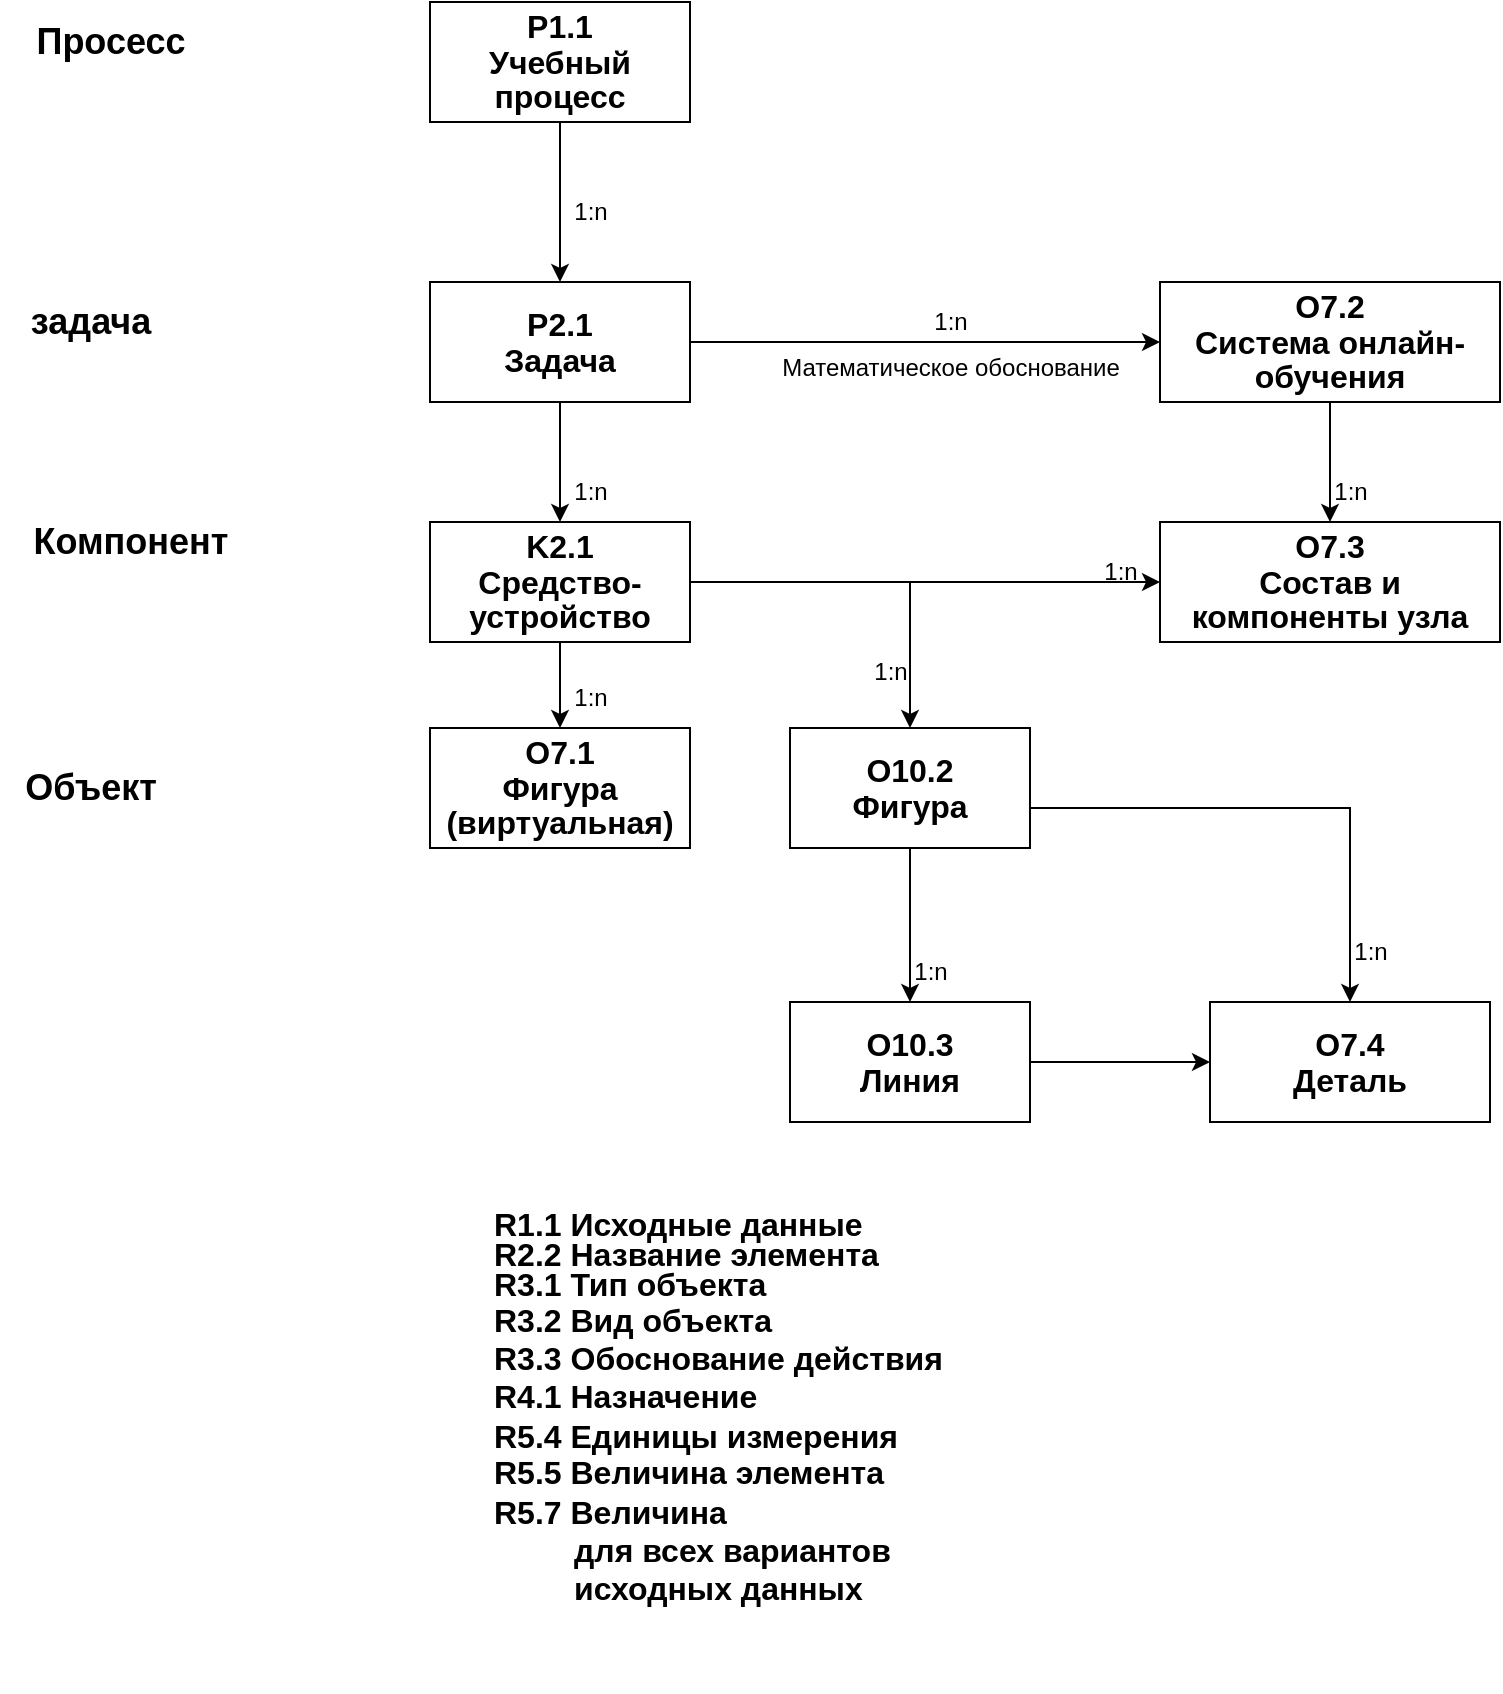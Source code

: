 <mxfile version="27.0.3">
  <diagram name="Page-1" id="8krlojRuD5WrmD5kMqza">
    <mxGraphModel dx="568" dy="689" grid="1" gridSize="10" guides="1" tooltips="1" connect="1" arrows="1" fold="1" page="1" pageScale="1" pageWidth="827" pageHeight="1169" math="0" shadow="0">
      <root>
        <mxCell id="0" />
        <mxCell id="1" parent="0" />
        <mxCell id="gi-I5en-eRK9dhFBFpVk-24" value="" style="edgeStyle=orthogonalEdgeStyle;rounded=0;orthogonalLoop=1;jettySize=auto;html=1;" edge="1" parent="1" source="gi-I5en-eRK9dhFBFpVk-21" target="gi-I5en-eRK9dhFBFpVk-23">
          <mxGeometry relative="1" as="geometry" />
        </mxCell>
        <mxCell id="gi-I5en-eRK9dhFBFpVk-21" value="&lt;b&gt;&lt;span style=&quot;font-size:12.0pt;line-height:107%;&lt;br/&gt;font-family:&amp;quot;Times New Roman&amp;quot;,serif;mso-fareast-font-family:&amp;quot;Times New Roman&amp;quot;;&lt;br/&gt;mso-ansi-language:RU;mso-fareast-language:RU;mso-bidi-language:AR-SA&quot;&gt;P1.1&lt;br/&gt;Учебный процесс&lt;/span&gt;&lt;/b&gt;" style="rounded=0;whiteSpace=wrap;html=1;" vertex="1" parent="1">
          <mxGeometry x="220" y="180" width="130" height="60" as="geometry" />
        </mxCell>
        <mxCell id="gi-I5en-eRK9dhFBFpVk-22" value="&lt;font style=&quot;font-size: 18px;&quot;&gt;&lt;b&gt;Просесс&lt;/b&gt;&lt;/font&gt;" style="text;html=1;align=center;verticalAlign=middle;resizable=0;points=[];autosize=1;strokeColor=none;fillColor=none;" vertex="1" parent="1">
          <mxGeometry x="10" y="180" width="100" height="40" as="geometry" />
        </mxCell>
        <mxCell id="gi-I5en-eRK9dhFBFpVk-35" style="edgeStyle=orthogonalEdgeStyle;rounded=0;orthogonalLoop=1;jettySize=auto;html=1;exitX=1;exitY=0.5;exitDx=0;exitDy=0;entryX=0;entryY=0.5;entryDx=0;entryDy=0;" edge="1" parent="1" source="gi-I5en-eRK9dhFBFpVk-23" target="gi-I5en-eRK9dhFBFpVk-26">
          <mxGeometry relative="1" as="geometry" />
        </mxCell>
        <mxCell id="gi-I5en-eRK9dhFBFpVk-36" style="edgeStyle=orthogonalEdgeStyle;rounded=0;orthogonalLoop=1;jettySize=auto;html=1;exitX=0.5;exitY=1;exitDx=0;exitDy=0;entryX=0.5;entryY=0;entryDx=0;entryDy=0;" edge="1" parent="1" source="gi-I5en-eRK9dhFBFpVk-23" target="gi-I5en-eRK9dhFBFpVk-25">
          <mxGeometry relative="1" as="geometry" />
        </mxCell>
        <mxCell id="gi-I5en-eRK9dhFBFpVk-23" value="&lt;b&gt;&lt;span style=&quot;font-size:12.0pt;line-height:107%;&lt;br/&gt;font-family:&amp;quot;Times New Roman&amp;quot;,serif;mso-fareast-font-family:&amp;quot;Times New Roman&amp;quot;;&lt;br/&gt;mso-ansi-language:RU;mso-fareast-language:RU;mso-bidi-language:AR-SA&quot;&gt;P2.1&lt;br/&gt;Задача&lt;/span&gt;&lt;/b&gt;" style="whiteSpace=wrap;html=1;rounded=0;" vertex="1" parent="1">
          <mxGeometry x="220" y="320" width="130" height="60" as="geometry" />
        </mxCell>
        <mxCell id="gi-I5en-eRK9dhFBFpVk-37" style="edgeStyle=orthogonalEdgeStyle;rounded=0;orthogonalLoop=1;jettySize=auto;html=1;exitX=1;exitY=0.5;exitDx=0;exitDy=0;entryX=0;entryY=0.5;entryDx=0;entryDy=0;" edge="1" parent="1" source="gi-I5en-eRK9dhFBFpVk-25" target="gi-I5en-eRK9dhFBFpVk-29">
          <mxGeometry relative="1" as="geometry" />
        </mxCell>
        <mxCell id="gi-I5en-eRK9dhFBFpVk-39" style="edgeStyle=orthogonalEdgeStyle;rounded=0;orthogonalLoop=1;jettySize=auto;html=1;exitX=0.5;exitY=1;exitDx=0;exitDy=0;entryX=0.5;entryY=0;entryDx=0;entryDy=0;" edge="1" parent="1" source="gi-I5en-eRK9dhFBFpVk-25" target="gi-I5en-eRK9dhFBFpVk-27">
          <mxGeometry relative="1" as="geometry" />
        </mxCell>
        <mxCell id="gi-I5en-eRK9dhFBFpVk-40" style="edgeStyle=orthogonalEdgeStyle;rounded=0;orthogonalLoop=1;jettySize=auto;html=1;exitX=1;exitY=0.5;exitDx=0;exitDy=0;entryX=0.5;entryY=0;entryDx=0;entryDy=0;" edge="1" parent="1" source="gi-I5en-eRK9dhFBFpVk-25" target="gi-I5en-eRK9dhFBFpVk-28">
          <mxGeometry relative="1" as="geometry" />
        </mxCell>
        <mxCell id="gi-I5en-eRK9dhFBFpVk-25" value="&lt;b&gt;&lt;span style=&quot;font-size:12.0pt;line-height:107%;&lt;br/&gt;font-family:&amp;quot;Times New Roman&amp;quot;,serif;mso-fareast-font-family:&amp;quot;Times New Roman&amp;quot;;&lt;br/&gt;mso-ansi-language:RU;mso-fareast-language:RU;mso-bidi-language:AR-SA&quot;&gt;K2.1&lt;br/&gt;Средство-устройство&lt;/span&gt;&lt;/b&gt;" style="rounded=0;whiteSpace=wrap;html=1;" vertex="1" parent="1">
          <mxGeometry x="220" y="440" width="130" height="60" as="geometry" />
        </mxCell>
        <mxCell id="gi-I5en-eRK9dhFBFpVk-38" style="edgeStyle=orthogonalEdgeStyle;rounded=0;orthogonalLoop=1;jettySize=auto;html=1;exitX=0.5;exitY=1;exitDx=0;exitDy=0;entryX=0.5;entryY=0;entryDx=0;entryDy=0;" edge="1" parent="1" source="gi-I5en-eRK9dhFBFpVk-26" target="gi-I5en-eRK9dhFBFpVk-29">
          <mxGeometry relative="1" as="geometry" />
        </mxCell>
        <mxCell id="gi-I5en-eRK9dhFBFpVk-26" value="&lt;b&gt;&lt;span style=&quot;font-size:12.0pt;line-height:107%;&lt;br/&gt;font-family:&amp;quot;Times New Roman&amp;quot;,serif;mso-fareast-font-family:&amp;quot;Times New Roman&amp;quot;;&lt;br/&gt;mso-ansi-language:RU;mso-fareast-language:RU;mso-bidi-language:AR-SA&quot;&gt;O7.2&lt;br/&gt;Система онлайн-обучения&lt;/span&gt;&lt;/b&gt;" style="rounded=0;whiteSpace=wrap;html=1;" vertex="1" parent="1">
          <mxGeometry x="585" y="320" width="170" height="60" as="geometry" />
        </mxCell>
        <mxCell id="gi-I5en-eRK9dhFBFpVk-27" value="&lt;b&gt;&lt;span style=&quot;font-size:12.0pt;line-height:107%;&lt;br/&gt;font-family:&amp;quot;Times New Roman&amp;quot;,serif;mso-fareast-font-family:&amp;quot;Times New Roman&amp;quot;;&lt;br/&gt;mso-ansi-language:RU;mso-fareast-language:RU;mso-bidi-language:AR-SA&quot;&gt;O7.1&lt;br/&gt;Фигура (виртуальная)&lt;/span&gt;&lt;/b&gt;" style="rounded=0;whiteSpace=wrap;html=1;" vertex="1" parent="1">
          <mxGeometry x="220" y="543" width="130" height="60" as="geometry" />
        </mxCell>
        <mxCell id="gi-I5en-eRK9dhFBFpVk-41" style="edgeStyle=orthogonalEdgeStyle;rounded=0;orthogonalLoop=1;jettySize=auto;html=1;exitX=0.5;exitY=1;exitDx=0;exitDy=0;entryX=0.5;entryY=0;entryDx=0;entryDy=0;" edge="1" parent="1" source="gi-I5en-eRK9dhFBFpVk-28" target="gi-I5en-eRK9dhFBFpVk-30">
          <mxGeometry relative="1" as="geometry" />
        </mxCell>
        <mxCell id="gi-I5en-eRK9dhFBFpVk-43" style="edgeStyle=orthogonalEdgeStyle;rounded=0;orthogonalLoop=1;jettySize=auto;html=1;exitX=1;exitY=0.5;exitDx=0;exitDy=0;entryX=0.5;entryY=0;entryDx=0;entryDy=0;" edge="1" parent="1" source="gi-I5en-eRK9dhFBFpVk-28" target="gi-I5en-eRK9dhFBFpVk-31">
          <mxGeometry relative="1" as="geometry">
            <Array as="points">
              <mxPoint x="520" y="583" />
              <mxPoint x="680" y="583" />
            </Array>
          </mxGeometry>
        </mxCell>
        <mxCell id="gi-I5en-eRK9dhFBFpVk-28" value="&lt;b&gt;&lt;span style=&quot;font-size:12.0pt;line-height:107%;&lt;br/&gt;font-family:&amp;quot;Times New Roman&amp;quot;,serif;mso-fareast-font-family:&amp;quot;Times New Roman&amp;quot;;&lt;br/&gt;mso-ansi-language:RU;mso-fareast-language:RU;mso-bidi-language:AR-SA&quot;&gt;O10.2&lt;br/&gt;Фигура&lt;/span&gt;&lt;/b&gt;" style="rounded=0;whiteSpace=wrap;html=1;" vertex="1" parent="1">
          <mxGeometry x="400" y="543" width="120" height="60" as="geometry" />
        </mxCell>
        <mxCell id="gi-I5en-eRK9dhFBFpVk-29" value="&lt;b&gt;&lt;span style=&quot;font-size:12.0pt;line-height:107%;&lt;br/&gt;font-family:&amp;quot;Times New Roman&amp;quot;,serif;mso-fareast-font-family:&amp;quot;Times New Roman&amp;quot;;&lt;br/&gt;mso-ansi-language:RU;mso-fareast-language:RU;mso-bidi-language:AR-SA&quot;&gt;O7.3&lt;br/&gt;Состав и компоненты узла&lt;/span&gt;&lt;/b&gt;" style="rounded=0;whiteSpace=wrap;html=1;" vertex="1" parent="1">
          <mxGeometry x="585" y="440" width="170" height="60" as="geometry" />
        </mxCell>
        <mxCell id="gi-I5en-eRK9dhFBFpVk-42" style="edgeStyle=orthogonalEdgeStyle;rounded=0;orthogonalLoop=1;jettySize=auto;html=1;exitX=1;exitY=0.5;exitDx=0;exitDy=0;entryX=0;entryY=0.5;entryDx=0;entryDy=0;" edge="1" parent="1" source="gi-I5en-eRK9dhFBFpVk-30" target="gi-I5en-eRK9dhFBFpVk-31">
          <mxGeometry relative="1" as="geometry" />
        </mxCell>
        <mxCell id="gi-I5en-eRK9dhFBFpVk-30" value="&lt;b&gt;&lt;span style=&quot;font-size:12.0pt;line-height:107%;&lt;br/&gt;font-family:&amp;quot;Times New Roman&amp;quot;,serif;mso-fareast-font-family:&amp;quot;Times New Roman&amp;quot;;&lt;br/&gt;mso-ansi-language:RU;mso-fareast-language:RU;mso-bidi-language:AR-SA&quot;&gt;O10.3&lt;br/&gt;Линия&lt;/span&gt;&lt;/b&gt;" style="rounded=0;whiteSpace=wrap;html=1;" vertex="1" parent="1">
          <mxGeometry x="400" y="680" width="120" height="60" as="geometry" />
        </mxCell>
        <mxCell id="gi-I5en-eRK9dhFBFpVk-31" value="&lt;b&gt;&lt;span style=&quot;font-size:12.0pt;line-height:107%;&lt;br/&gt;font-family:&amp;quot;Times New Roman&amp;quot;,serif;mso-fareast-font-family:&amp;quot;Times New Roman&amp;quot;;&lt;br/&gt;mso-ansi-language:RU;mso-fareast-language:RU;mso-bidi-language:AR-SA&quot;&gt;O7.4&lt;br/&gt;Деталь&lt;/span&gt;&lt;/b&gt;" style="rounded=0;whiteSpace=wrap;html=1;" vertex="1" parent="1">
          <mxGeometry x="610" y="680" width="140" height="60" as="geometry" />
        </mxCell>
        <mxCell id="gi-I5en-eRK9dhFBFpVk-32" value="&lt;font style=&quot;font-size: 18px;&quot;&gt;&lt;b&gt;задача&lt;/b&gt;&lt;/font&gt;" style="text;html=1;align=center;verticalAlign=middle;resizable=0;points=[];autosize=1;strokeColor=none;fillColor=none;" vertex="1" parent="1">
          <mxGeometry x="10" y="320" width="80" height="40" as="geometry" />
        </mxCell>
        <mxCell id="gi-I5en-eRK9dhFBFpVk-33" value="&lt;font style=&quot;font-size: 18px;&quot;&gt;&lt;b&gt;Компонент&lt;/b&gt;&lt;/font&gt;" style="text;html=1;align=center;verticalAlign=middle;resizable=0;points=[];autosize=1;strokeColor=none;fillColor=none;" vertex="1" parent="1">
          <mxGeometry x="10" y="430" width="120" height="40" as="geometry" />
        </mxCell>
        <mxCell id="gi-I5en-eRK9dhFBFpVk-34" value="&lt;font style=&quot;font-size: 18px;&quot;&gt;&lt;b&gt;Объект&lt;/b&gt;&lt;/font&gt;" style="text;html=1;align=center;verticalAlign=middle;resizable=0;points=[];autosize=1;strokeColor=none;fillColor=none;" vertex="1" parent="1">
          <mxGeometry x="5" y="553" width="90" height="40" as="geometry" />
        </mxCell>
        <mxCell id="gi-I5en-eRK9dhFBFpVk-44" value="1:n" style="text;html=1;align=center;verticalAlign=middle;resizable=0;points=[];autosize=1;strokeColor=none;fillColor=none;" vertex="1" parent="1">
          <mxGeometry x="280" y="270" width="40" height="30" as="geometry" />
        </mxCell>
        <mxCell id="gi-I5en-eRK9dhFBFpVk-45" value="1:n" style="text;html=1;align=center;verticalAlign=middle;resizable=0;points=[];autosize=1;strokeColor=none;fillColor=none;" vertex="1" parent="1">
          <mxGeometry x="280" y="410" width="40" height="30" as="geometry" />
        </mxCell>
        <mxCell id="gi-I5en-eRK9dhFBFpVk-46" value="1:n" style="text;html=1;align=center;verticalAlign=middle;resizable=0;points=[];autosize=1;strokeColor=none;fillColor=none;" vertex="1" parent="1">
          <mxGeometry x="460" y="325" width="40" height="30" as="geometry" />
        </mxCell>
        <mxCell id="gi-I5en-eRK9dhFBFpVk-47" value="Математическое обоснование" style="text;html=1;align=center;verticalAlign=middle;resizable=0;points=[];autosize=1;strokeColor=none;fillColor=none;" vertex="1" parent="1">
          <mxGeometry x="385" y="348" width="190" height="30" as="geometry" />
        </mxCell>
        <mxCell id="gi-I5en-eRK9dhFBFpVk-48" value="1:n" style="text;html=1;align=center;verticalAlign=middle;resizable=0;points=[];autosize=1;strokeColor=none;fillColor=none;" vertex="1" parent="1">
          <mxGeometry x="280" y="513" width="40" height="30" as="geometry" />
        </mxCell>
        <mxCell id="gi-I5en-eRK9dhFBFpVk-49" value="1:n" style="text;html=1;align=center;verticalAlign=middle;resizable=0;points=[];autosize=1;strokeColor=none;fillColor=none;" vertex="1" parent="1">
          <mxGeometry x="430" y="500" width="40" height="30" as="geometry" />
        </mxCell>
        <mxCell id="gi-I5en-eRK9dhFBFpVk-50" value="1:n" style="text;html=1;align=center;verticalAlign=middle;resizable=0;points=[];autosize=1;strokeColor=none;fillColor=none;" vertex="1" parent="1">
          <mxGeometry x="660" y="410" width="40" height="30" as="geometry" />
        </mxCell>
        <mxCell id="gi-I5en-eRK9dhFBFpVk-51" value="1:n" style="text;html=1;align=center;verticalAlign=middle;resizable=0;points=[];autosize=1;strokeColor=none;fillColor=none;" vertex="1" parent="1">
          <mxGeometry x="545" y="450" width="40" height="30" as="geometry" />
        </mxCell>
        <mxCell id="gi-I5en-eRK9dhFBFpVk-52" value="1:n" style="text;html=1;align=center;verticalAlign=middle;resizable=0;points=[];autosize=1;strokeColor=none;fillColor=none;" vertex="1" parent="1">
          <mxGeometry x="450" y="650" width="40" height="30" as="geometry" />
        </mxCell>
        <mxCell id="gi-I5en-eRK9dhFBFpVk-53" value="1:n" style="text;html=1;align=center;verticalAlign=middle;resizable=0;points=[];autosize=1;strokeColor=none;fillColor=none;" vertex="1" parent="1">
          <mxGeometry x="670" y="640" width="40" height="30" as="geometry" />
        </mxCell>
        <mxCell id="gi-I5en-eRK9dhFBFpVk-57" value="&lt;div style=&quot;text-align: left;&quot;&gt;&lt;br&gt;&lt;/div&gt;" style="text;html=1;align=center;verticalAlign=middle;resizable=0;points=[];autosize=1;strokeColor=none;fillColor=none;" vertex="1" parent="1">
          <mxGeometry x="425" y="995" width="20" height="30" as="geometry" />
        </mxCell>
        <mxCell id="gi-I5en-eRK9dhFBFpVk-59" value="&lt;div&gt;&lt;font face=&quot;Helvetica&quot; style=&quot;font-size: 16px;&quot;&gt;&lt;b style=&quot;color: light-dark(rgb(0, 0, 0), rgb(255, 255, 255)); text-wrap-mode: nowrap; background-color: transparent;&quot;&gt;&lt;span style=&quot;line-height: 17.12px;&quot;&gt;R1.1 Исходные данные&lt;/span&gt;&lt;/b&gt;&lt;b style=&quot;&quot;&gt;&lt;span style=&quot;line-height: 107%;&quot;&gt;&lt;/span&gt;&lt;/b&gt;&lt;/font&gt;&lt;/div&gt;&lt;b&gt;&lt;span style=&quot;line-height: 107%;&quot;&gt;&lt;font size=&quot;3&quot; face=&quot;Helvetica&quot; style=&quot;&quot;&gt;R2.2 Название элемента&lt;/font&gt;&lt;/span&gt;&lt;/b&gt;&lt;div&gt;&lt;span style=&quot;line-height: 107%;&quot;&gt;&lt;font face=&quot;Helvetica&quot; size=&quot;3&quot;&gt;&lt;b&gt;R3.1 Тип объекта&lt;/b&gt;&lt;/font&gt;&lt;/span&gt;&lt;/div&gt;&lt;div&gt;&lt;font face=&quot;Helvetica&quot; size=&quot;3&quot;&gt;&lt;b&gt;R3.2 Вид объекта&lt;br&gt;&lt;/b&gt;&lt;/font&gt;&lt;div&gt;&lt;font face=&quot;Helvetica&quot; size=&quot;3&quot;&gt;&lt;b style=&quot;text-wrap-mode: nowrap;&quot;&gt;R3.3 Обоснование действия&lt;/b&gt;&lt;b&gt;&lt;span style=&quot;line-height: 107%;&quot;&gt;&lt;/span&gt;&lt;/b&gt;&lt;/font&gt;&lt;/div&gt;&lt;div&gt;&lt;div style=&quot;text-wrap-mode: nowrap;&quot;&gt;&lt;font face=&quot;Helvetica&quot; size=&quot;3&quot;&gt;&lt;b&gt;&lt;span style=&quot;line-height: 17.12px;&quot;&gt;R4.1 Назначение&lt;/span&gt;&lt;/b&gt;&lt;b&gt;&lt;span style=&quot;line-height: 17.12px;&quot;&gt;&lt;/span&gt;&lt;/b&gt;&lt;/font&gt;&lt;/div&gt;&lt;div style=&quot;text-wrap-mode: nowrap;&quot;&gt;&lt;font face=&quot;Helvetica&quot; size=&quot;3&quot;&gt;&lt;b&gt;&lt;span style=&quot;line-height: 17.12px;&quot;&gt;R5.4 Единицы измерения&lt;/span&gt;&lt;/b&gt;&lt;b&gt;&lt;span style=&quot;line-height: 17.12px;&quot;&gt;&lt;/span&gt;&lt;/b&gt;&lt;/font&gt;&lt;/div&gt;&lt;div style=&quot;text-wrap-mode: nowrap;&quot;&gt;&lt;b&gt;&lt;span style=&quot;line-height: 17.12px;&quot;&gt;&lt;font face=&quot;Helvetica&quot; size=&quot;3&quot;&gt;R5.5 Величина элемента&lt;/font&gt;&lt;/span&gt;&lt;/b&gt;&lt;/div&gt;&lt;/div&gt;&lt;/div&gt;&lt;div style=&quot;text-wrap-mode: nowrap;&quot;&gt;&lt;font face=&quot;Helvetica&quot; size=&quot;3&quot;&gt;&lt;b&gt;R5.7&amp;nbsp;&lt;span style=&quot;background-color: transparent; color: light-dark(rgb(0, 0, 0), rgb(255, 255, 255)); text-wrap-mode: wrap;&quot;&gt;Величина&lt;/span&gt;&lt;/b&gt;&lt;/font&gt;&lt;/div&gt;&lt;div style=&quot;text-wrap-mode: nowrap;&quot;&gt;&lt;font face=&quot;Helvetica&quot; size=&quot;3&quot;&gt;&lt;b&gt;&lt;span style=&quot;background-color: transparent; color: light-dark(rgb(0, 0, 0), rgb(255, 255, 255)); text-wrap-mode: wrap;&quot;&gt;&amp;nbsp; &amp;nbsp; &amp;nbsp; &amp;nbsp; &amp;nbsp;для всех вариантов&lt;/span&gt;&lt;/b&gt;&lt;/font&gt;&lt;/div&gt;&lt;div style=&quot;text-wrap-mode: nowrap;&quot;&gt;&lt;font face=&quot;Helvetica&quot; size=&quot;3&quot;&gt;&lt;b&gt;&lt;span style=&quot;background-color: transparent; color: light-dark(rgb(0, 0, 0), rgb(255, 255, 255)); text-wrap-mode: wrap;&quot;&gt;&amp;nbsp; &amp;nbsp; &amp;nbsp; &amp;nbsp; &amp;nbsp;исходных данных&lt;/span&gt;&lt;/b&gt;&lt;/font&gt;&lt;/div&gt;" style="text;whiteSpace=wrap;html=1;" vertex="1" parent="1">
          <mxGeometry x="250" y="775" width="240" height="220" as="geometry" />
        </mxCell>
      </root>
    </mxGraphModel>
  </diagram>
</mxfile>
